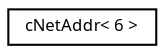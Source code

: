 digraph "Graphical Class Hierarchy"
{
  edge [fontname="Sans",fontsize="8",labelfontname="Sans",labelfontsize="8"];
  node [fontname="Sans",fontsize="8",shape=record];
  rankdir="LR";
  Node1 [label="cNetAddr\< 6 \>",height=0.2,width=0.4,color="black", fillcolor="white", style="filled",URL="$classc_net_addr.html"];
}
